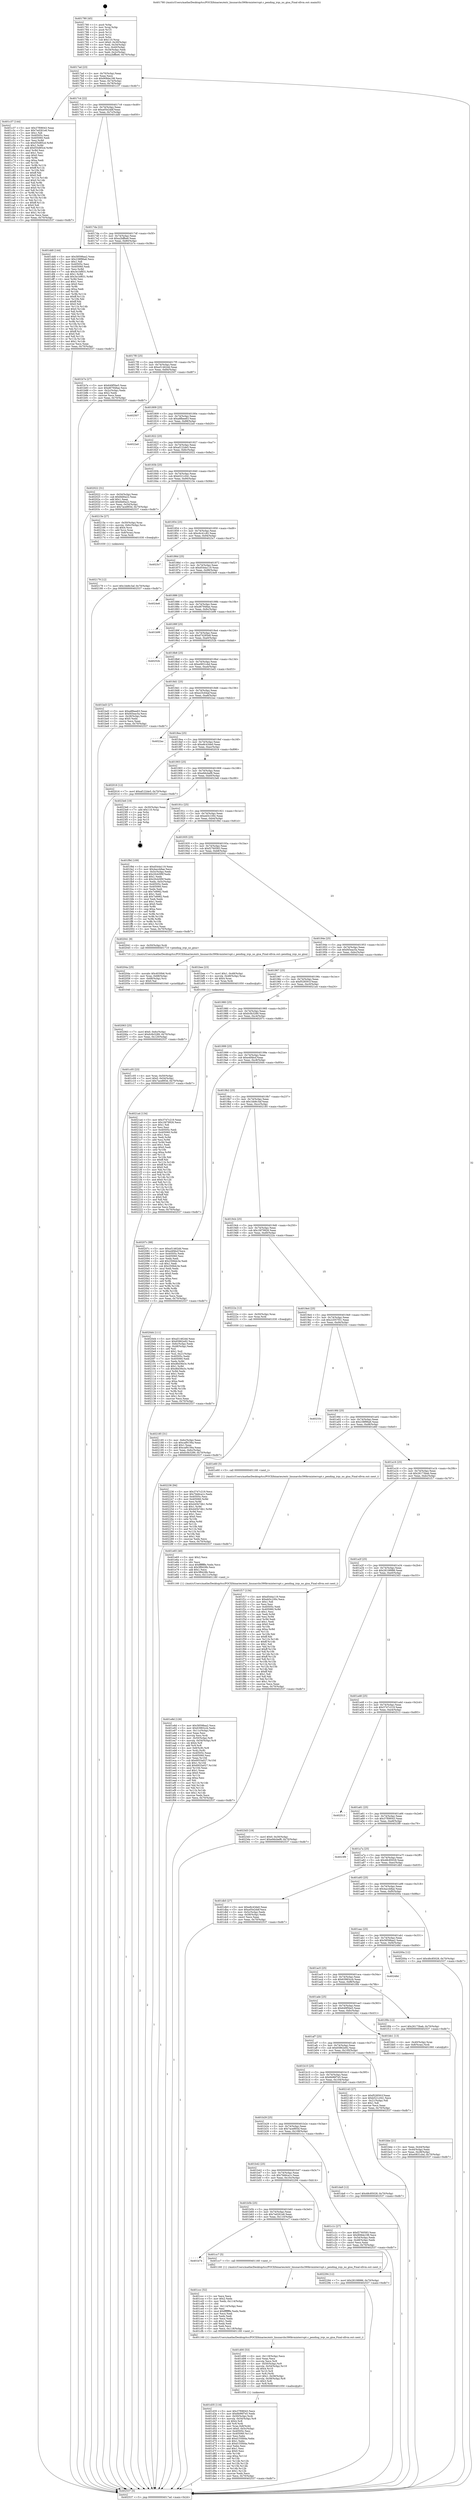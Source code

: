 digraph "0x401780" {
  label = "0x401780 (/mnt/c/Users/mathe/Desktop/tcc/POCII/binaries/extr_linuxarchs390kvminterrupt.c_pending_irqs_no_gisa_Final-ollvm.out::main(0))"
  labelloc = "t"
  node[shape=record]

  Entry [label="",width=0.3,height=0.3,shape=circle,fillcolor=black,style=filled]
  "0x4017ad" [label="{
     0x4017ad [23]\l
     | [instrs]\l
     &nbsp;&nbsp;0x4017ad \<+3\>: mov -0x70(%rbp),%eax\l
     &nbsp;&nbsp;0x4017b0 \<+2\>: mov %eax,%ecx\l
     &nbsp;&nbsp;0x4017b2 \<+6\>: sub $0x908de198,%ecx\l
     &nbsp;&nbsp;0x4017b8 \<+3\>: mov %eax,-0x74(%rbp)\l
     &nbsp;&nbsp;0x4017bb \<+3\>: mov %ecx,-0x78(%rbp)\l
     &nbsp;&nbsp;0x4017be \<+6\>: je 0000000000401c37 \<main+0x4b7\>\l
  }"]
  "0x401c37" [label="{
     0x401c37 [144]\l
     | [instrs]\l
     &nbsp;&nbsp;0x401c37 \<+5\>: mov $0x37f08043,%eax\l
     &nbsp;&nbsp;0x401c3c \<+5\>: mov $0x7ed261e6,%ecx\l
     &nbsp;&nbsp;0x401c41 \<+2\>: mov $0x1,%dl\l
     &nbsp;&nbsp;0x401c43 \<+7\>: mov 0x40505c,%esi\l
     &nbsp;&nbsp;0x401c4a \<+7\>: mov 0x405060,%edi\l
     &nbsp;&nbsp;0x401c51 \<+3\>: mov %esi,%r8d\l
     &nbsp;&nbsp;0x401c54 \<+7\>: sub $0xf35d85cd,%r8d\l
     &nbsp;&nbsp;0x401c5b \<+4\>: sub $0x1,%r8d\l
     &nbsp;&nbsp;0x401c5f \<+7\>: add $0xf35d85cd,%r8d\l
     &nbsp;&nbsp;0x401c66 \<+4\>: imul %r8d,%esi\l
     &nbsp;&nbsp;0x401c6a \<+3\>: and $0x1,%esi\l
     &nbsp;&nbsp;0x401c6d \<+3\>: cmp $0x0,%esi\l
     &nbsp;&nbsp;0x401c70 \<+4\>: sete %r9b\l
     &nbsp;&nbsp;0x401c74 \<+3\>: cmp $0xa,%edi\l
     &nbsp;&nbsp;0x401c77 \<+4\>: setl %r10b\l
     &nbsp;&nbsp;0x401c7b \<+3\>: mov %r9b,%r11b\l
     &nbsp;&nbsp;0x401c7e \<+4\>: xor $0xff,%r11b\l
     &nbsp;&nbsp;0x401c82 \<+3\>: mov %r10b,%bl\l
     &nbsp;&nbsp;0x401c85 \<+3\>: xor $0xff,%bl\l
     &nbsp;&nbsp;0x401c88 \<+3\>: xor $0x0,%dl\l
     &nbsp;&nbsp;0x401c8b \<+3\>: mov %r11b,%r14b\l
     &nbsp;&nbsp;0x401c8e \<+4\>: and $0x0,%r14b\l
     &nbsp;&nbsp;0x401c92 \<+3\>: and %dl,%r9b\l
     &nbsp;&nbsp;0x401c95 \<+3\>: mov %bl,%r15b\l
     &nbsp;&nbsp;0x401c98 \<+4\>: and $0x0,%r15b\l
     &nbsp;&nbsp;0x401c9c \<+3\>: and %dl,%r10b\l
     &nbsp;&nbsp;0x401c9f \<+3\>: or %r9b,%r14b\l
     &nbsp;&nbsp;0x401ca2 \<+3\>: or %r10b,%r15b\l
     &nbsp;&nbsp;0x401ca5 \<+3\>: xor %r15b,%r14b\l
     &nbsp;&nbsp;0x401ca8 \<+3\>: or %bl,%r11b\l
     &nbsp;&nbsp;0x401cab \<+4\>: xor $0xff,%r11b\l
     &nbsp;&nbsp;0x401caf \<+3\>: or $0x0,%dl\l
     &nbsp;&nbsp;0x401cb2 \<+3\>: and %dl,%r11b\l
     &nbsp;&nbsp;0x401cb5 \<+3\>: or %r11b,%r14b\l
     &nbsp;&nbsp;0x401cb8 \<+4\>: test $0x1,%r14b\l
     &nbsp;&nbsp;0x401cbc \<+3\>: cmovne %ecx,%eax\l
     &nbsp;&nbsp;0x401cbf \<+3\>: mov %eax,-0x70(%rbp)\l
     &nbsp;&nbsp;0x401cc2 \<+5\>: jmp 0000000000402537 \<main+0xdb7\>\l
  }"]
  "0x4017c4" [label="{
     0x4017c4 [22]\l
     | [instrs]\l
     &nbsp;&nbsp;0x4017c4 \<+5\>: jmp 00000000004017c9 \<main+0x49\>\l
     &nbsp;&nbsp;0x4017c9 \<+3\>: mov -0x74(%rbp),%eax\l
     &nbsp;&nbsp;0x4017cc \<+5\>: sub $0xa05e2ddf,%eax\l
     &nbsp;&nbsp;0x4017d1 \<+3\>: mov %eax,-0x7c(%rbp)\l
     &nbsp;&nbsp;0x4017d4 \<+6\>: je 0000000000401dd0 \<main+0x650\>\l
  }"]
  Exit [label="",width=0.3,height=0.3,shape=circle,fillcolor=black,style=filled,peripheries=2]
  "0x401dd0" [label="{
     0x401dd0 [144]\l
     | [instrs]\l
     &nbsp;&nbsp;0x401dd0 \<+5\>: mov $0x58598aa2,%eax\l
     &nbsp;&nbsp;0x401dd5 \<+5\>: mov $0x238f96a6,%ecx\l
     &nbsp;&nbsp;0x401dda \<+2\>: mov $0x1,%dl\l
     &nbsp;&nbsp;0x401ddc \<+7\>: mov 0x40505c,%esi\l
     &nbsp;&nbsp;0x401de3 \<+7\>: mov 0x405060,%edi\l
     &nbsp;&nbsp;0x401dea \<+3\>: mov %esi,%r8d\l
     &nbsp;&nbsp;0x401ded \<+7\>: sub $0x3e1bf831,%r8d\l
     &nbsp;&nbsp;0x401df4 \<+4\>: sub $0x1,%r8d\l
     &nbsp;&nbsp;0x401df8 \<+7\>: add $0x3e1bf831,%r8d\l
     &nbsp;&nbsp;0x401dff \<+4\>: imul %r8d,%esi\l
     &nbsp;&nbsp;0x401e03 \<+3\>: and $0x1,%esi\l
     &nbsp;&nbsp;0x401e06 \<+3\>: cmp $0x0,%esi\l
     &nbsp;&nbsp;0x401e09 \<+4\>: sete %r9b\l
     &nbsp;&nbsp;0x401e0d \<+3\>: cmp $0xa,%edi\l
     &nbsp;&nbsp;0x401e10 \<+4\>: setl %r10b\l
     &nbsp;&nbsp;0x401e14 \<+3\>: mov %r9b,%r11b\l
     &nbsp;&nbsp;0x401e17 \<+4\>: xor $0xff,%r11b\l
     &nbsp;&nbsp;0x401e1b \<+3\>: mov %r10b,%bl\l
     &nbsp;&nbsp;0x401e1e \<+3\>: xor $0xff,%bl\l
     &nbsp;&nbsp;0x401e21 \<+3\>: xor $0x0,%dl\l
     &nbsp;&nbsp;0x401e24 \<+3\>: mov %r11b,%r14b\l
     &nbsp;&nbsp;0x401e27 \<+4\>: and $0x0,%r14b\l
     &nbsp;&nbsp;0x401e2b \<+3\>: and %dl,%r9b\l
     &nbsp;&nbsp;0x401e2e \<+3\>: mov %bl,%r15b\l
     &nbsp;&nbsp;0x401e31 \<+4\>: and $0x0,%r15b\l
     &nbsp;&nbsp;0x401e35 \<+3\>: and %dl,%r10b\l
     &nbsp;&nbsp;0x401e38 \<+3\>: or %r9b,%r14b\l
     &nbsp;&nbsp;0x401e3b \<+3\>: or %r10b,%r15b\l
     &nbsp;&nbsp;0x401e3e \<+3\>: xor %r15b,%r14b\l
     &nbsp;&nbsp;0x401e41 \<+3\>: or %bl,%r11b\l
     &nbsp;&nbsp;0x401e44 \<+4\>: xor $0xff,%r11b\l
     &nbsp;&nbsp;0x401e48 \<+3\>: or $0x0,%dl\l
     &nbsp;&nbsp;0x401e4b \<+3\>: and %dl,%r11b\l
     &nbsp;&nbsp;0x401e4e \<+3\>: or %r11b,%r14b\l
     &nbsp;&nbsp;0x401e51 \<+4\>: test $0x1,%r14b\l
     &nbsp;&nbsp;0x401e55 \<+3\>: cmovne %ecx,%eax\l
     &nbsp;&nbsp;0x401e58 \<+3\>: mov %eax,-0x70(%rbp)\l
     &nbsp;&nbsp;0x401e5b \<+5\>: jmp 0000000000402537 \<main+0xdb7\>\l
  }"]
  "0x4017da" [label="{
     0x4017da [22]\l
     | [instrs]\l
     &nbsp;&nbsp;0x4017da \<+5\>: jmp 00000000004017df \<main+0x5f\>\l
     &nbsp;&nbsp;0x4017df \<+3\>: mov -0x74(%rbp),%eax\l
     &nbsp;&nbsp;0x4017e2 \<+5\>: sub $0xa2bffbe6,%eax\l
     &nbsp;&nbsp;0x4017e7 \<+3\>: mov %eax,-0x80(%rbp)\l
     &nbsp;&nbsp;0x4017ea \<+6\>: je 0000000000401b7e \<main+0x3fe\>\l
  }"]
  "0x402236" [label="{
     0x402236 [94]\l
     | [instrs]\l
     &nbsp;&nbsp;0x402236 \<+5\>: mov $0x3747c219,%ecx\l
     &nbsp;&nbsp;0x40223b \<+5\>: mov $0x7bb6ca1c,%edx\l
     &nbsp;&nbsp;0x402240 \<+7\>: mov 0x40505c,%esi\l
     &nbsp;&nbsp;0x402247 \<+8\>: mov 0x405060,%r8d\l
     &nbsp;&nbsp;0x40224f \<+3\>: mov %esi,%r9d\l
     &nbsp;&nbsp;0x402252 \<+7\>: add $0x445b7db1,%r9d\l
     &nbsp;&nbsp;0x402259 \<+4\>: sub $0x1,%r9d\l
     &nbsp;&nbsp;0x40225d \<+7\>: sub $0x445b7db1,%r9d\l
     &nbsp;&nbsp;0x402264 \<+4\>: imul %r9d,%esi\l
     &nbsp;&nbsp;0x402268 \<+3\>: and $0x1,%esi\l
     &nbsp;&nbsp;0x40226b \<+3\>: cmp $0x0,%esi\l
     &nbsp;&nbsp;0x40226e \<+4\>: sete %r10b\l
     &nbsp;&nbsp;0x402272 \<+4\>: cmp $0xa,%r8d\l
     &nbsp;&nbsp;0x402276 \<+4\>: setl %r11b\l
     &nbsp;&nbsp;0x40227a \<+3\>: mov %r10b,%bl\l
     &nbsp;&nbsp;0x40227d \<+3\>: and %r11b,%bl\l
     &nbsp;&nbsp;0x402280 \<+3\>: xor %r11b,%r10b\l
     &nbsp;&nbsp;0x402283 \<+3\>: or %r10b,%bl\l
     &nbsp;&nbsp;0x402286 \<+3\>: test $0x1,%bl\l
     &nbsp;&nbsp;0x402289 \<+3\>: cmovne %edx,%ecx\l
     &nbsp;&nbsp;0x40228c \<+3\>: mov %ecx,-0x70(%rbp)\l
     &nbsp;&nbsp;0x40228f \<+5\>: jmp 0000000000402537 \<main+0xdb7\>\l
  }"]
  "0x401b7e" [label="{
     0x401b7e [27]\l
     | [instrs]\l
     &nbsp;&nbsp;0x401b7e \<+5\>: mov $0x649f5be5,%eax\l
     &nbsp;&nbsp;0x401b83 \<+5\>: mov $0xd67948ae,%ecx\l
     &nbsp;&nbsp;0x401b88 \<+3\>: mov -0x2c(%rbp),%edx\l
     &nbsp;&nbsp;0x401b8b \<+3\>: cmp $0x2,%edx\l
     &nbsp;&nbsp;0x401b8e \<+3\>: cmovne %ecx,%eax\l
     &nbsp;&nbsp;0x401b91 \<+3\>: mov %eax,-0x70(%rbp)\l
     &nbsp;&nbsp;0x401b94 \<+5\>: jmp 0000000000402537 \<main+0xdb7\>\l
  }"]
  "0x4017f0" [label="{
     0x4017f0 [25]\l
     | [instrs]\l
     &nbsp;&nbsp;0x4017f0 \<+5\>: jmp 00000000004017f5 \<main+0x75\>\l
     &nbsp;&nbsp;0x4017f5 \<+3\>: mov -0x74(%rbp),%eax\l
     &nbsp;&nbsp;0x4017f8 \<+5\>: sub $0xa51462dd,%eax\l
     &nbsp;&nbsp;0x4017fd \<+6\>: mov %eax,-0x84(%rbp)\l
     &nbsp;&nbsp;0x401803 \<+6\>: je 0000000000402507 \<main+0xd87\>\l
  }"]
  "0x402537" [label="{
     0x402537 [5]\l
     | [instrs]\l
     &nbsp;&nbsp;0x402537 \<+5\>: jmp 00000000004017ad \<main+0x2d\>\l
  }"]
  "0x401780" [label="{
     0x401780 [45]\l
     | [instrs]\l
     &nbsp;&nbsp;0x401780 \<+1\>: push %rbp\l
     &nbsp;&nbsp;0x401781 \<+3\>: mov %rsp,%rbp\l
     &nbsp;&nbsp;0x401784 \<+2\>: push %r15\l
     &nbsp;&nbsp;0x401786 \<+2\>: push %r14\l
     &nbsp;&nbsp;0x401788 \<+2\>: push %r12\l
     &nbsp;&nbsp;0x40178a \<+1\>: push %rbx\l
     &nbsp;&nbsp;0x40178b \<+7\>: sub $0x110,%rsp\l
     &nbsp;&nbsp;0x401792 \<+7\>: movl $0x0,-0x30(%rbp)\l
     &nbsp;&nbsp;0x401799 \<+3\>: mov %edi,-0x34(%rbp)\l
     &nbsp;&nbsp;0x40179c \<+4\>: mov %rsi,-0x40(%rbp)\l
     &nbsp;&nbsp;0x4017a0 \<+3\>: mov -0x34(%rbp),%edi\l
     &nbsp;&nbsp;0x4017a3 \<+3\>: mov %edi,-0x2c(%rbp)\l
     &nbsp;&nbsp;0x4017a6 \<+7\>: movl $0xa2bffbe6,-0x70(%rbp)\l
  }"]
  "0x402179" [label="{
     0x402179 [12]\l
     | [instrs]\l
     &nbsp;&nbsp;0x402179 \<+7\>: movl $0x1bb8c3af,-0x70(%rbp)\l
     &nbsp;&nbsp;0x402180 \<+5\>: jmp 0000000000402537 \<main+0xdb7\>\l
  }"]
  "0x402507" [label="{
     0x402507\l
  }", style=dashed]
  "0x401809" [label="{
     0x401809 [25]\l
     | [instrs]\l
     &nbsp;&nbsp;0x401809 \<+5\>: jmp 000000000040180e \<main+0x8e\>\l
     &nbsp;&nbsp;0x40180e \<+3\>: mov -0x74(%rbp),%eax\l
     &nbsp;&nbsp;0x401811 \<+5\>: sub $0xa8fbee63,%eax\l
     &nbsp;&nbsp;0x401816 \<+6\>: mov %eax,-0x88(%rbp)\l
     &nbsp;&nbsp;0x40181c \<+6\>: je 00000000004022a0 \<main+0xb20\>\l
  }"]
  "0x402063" [label="{
     0x402063 [25]\l
     | [instrs]\l
     &nbsp;&nbsp;0x402063 \<+7\>: movl $0x0,-0x6c(%rbp)\l
     &nbsp;&nbsp;0x40206a \<+7\>: movl $0xfc0b3289,-0x70(%rbp)\l
     &nbsp;&nbsp;0x402071 \<+6\>: mov %eax,-0x120(%rbp)\l
     &nbsp;&nbsp;0x402077 \<+5\>: jmp 0000000000402537 \<main+0xdb7\>\l
  }"]
  "0x4022a0" [label="{
     0x4022a0\l
  }", style=dashed]
  "0x401822" [label="{
     0x401822 [25]\l
     | [instrs]\l
     &nbsp;&nbsp;0x401822 \<+5\>: jmp 0000000000401827 \<main+0xa7\>\l
     &nbsp;&nbsp;0x401827 \<+3\>: mov -0x74(%rbp),%eax\l
     &nbsp;&nbsp;0x40182a \<+5\>: sub $0xaf122de5,%eax\l
     &nbsp;&nbsp;0x40182f \<+6\>: mov %eax,-0x8c(%rbp)\l
     &nbsp;&nbsp;0x401835 \<+6\>: je 0000000000402022 \<main+0x8a2\>\l
  }"]
  "0x40204a" [label="{
     0x40204a [25]\l
     | [instrs]\l
     &nbsp;&nbsp;0x40204a \<+10\>: movabs $0x4030b6,%rdi\l
     &nbsp;&nbsp;0x402054 \<+4\>: mov %rax,-0x68(%rbp)\l
     &nbsp;&nbsp;0x402058 \<+4\>: mov -0x68(%rbp),%rsi\l
     &nbsp;&nbsp;0x40205c \<+2\>: mov $0x0,%al\l
     &nbsp;&nbsp;0x40205e \<+5\>: call 0000000000401040 \<printf@plt\>\l
     | [calls]\l
     &nbsp;&nbsp;0x401040 \{1\} (unknown)\l
  }"]
  "0x402022" [label="{
     0x402022 [31]\l
     | [instrs]\l
     &nbsp;&nbsp;0x402022 \<+3\>: mov -0x54(%rbp),%eax\l
     &nbsp;&nbsp;0x402025 \<+5\>: sub $0xfdd0a22,%eax\l
     &nbsp;&nbsp;0x40202a \<+3\>: add $0x1,%eax\l
     &nbsp;&nbsp;0x40202d \<+5\>: add $0xfdd0a22,%eax\l
     &nbsp;&nbsp;0x402032 \<+3\>: mov %eax,-0x54(%rbp)\l
     &nbsp;&nbsp;0x402035 \<+7\>: movl $0x7ace893d,-0x70(%rbp)\l
     &nbsp;&nbsp;0x40203c \<+5\>: jmp 0000000000402537 \<main+0xdb7\>\l
  }"]
  "0x40183b" [label="{
     0x40183b [25]\l
     | [instrs]\l
     &nbsp;&nbsp;0x40183b \<+5\>: jmp 0000000000401840 \<main+0xc0\>\l
     &nbsp;&nbsp;0x401840 \<+3\>: mov -0x74(%rbp),%eax\l
     &nbsp;&nbsp;0x401843 \<+5\>: sub $0xb521c041,%eax\l
     &nbsp;&nbsp;0x401848 \<+6\>: mov %eax,-0x90(%rbp)\l
     &nbsp;&nbsp;0x40184e \<+6\>: je 000000000040215e \<main+0x9de\>\l
  }"]
  "0x401e8d" [label="{
     0x401e8d [126]\l
     | [instrs]\l
     &nbsp;&nbsp;0x401e8d \<+5\>: mov $0x58598aa2,%ecx\l
     &nbsp;&nbsp;0x401e92 \<+5\>: mov $0x63983ccb,%edx\l
     &nbsp;&nbsp;0x401e97 \<+6\>: mov -0x11c(%rbp),%esi\l
     &nbsp;&nbsp;0x401e9d \<+3\>: imul %eax,%esi\l
     &nbsp;&nbsp;0x401ea0 \<+3\>: movslq %esi,%rdi\l
     &nbsp;&nbsp;0x401ea3 \<+4\>: mov -0x50(%rbp),%r8\l
     &nbsp;&nbsp;0x401ea7 \<+4\>: movslq -0x54(%rbp),%r9\l
     &nbsp;&nbsp;0x401eab \<+4\>: shl $0x4,%r9\l
     &nbsp;&nbsp;0x401eaf \<+3\>: add %r9,%r8\l
     &nbsp;&nbsp;0x401eb2 \<+4\>: mov 0x8(%r8),%r8\l
     &nbsp;&nbsp;0x401eb6 \<+3\>: mov %rdi,(%r8)\l
     &nbsp;&nbsp;0x401eb9 \<+7\>: mov 0x40505c,%eax\l
     &nbsp;&nbsp;0x401ec0 \<+7\>: mov 0x405060,%esi\l
     &nbsp;&nbsp;0x401ec7 \<+3\>: mov %eax,%r10d\l
     &nbsp;&nbsp;0x401eca \<+7\>: sub $0x6933a027,%r10d\l
     &nbsp;&nbsp;0x401ed1 \<+4\>: sub $0x1,%r10d\l
     &nbsp;&nbsp;0x401ed5 \<+7\>: add $0x6933a027,%r10d\l
     &nbsp;&nbsp;0x401edc \<+4\>: imul %r10d,%eax\l
     &nbsp;&nbsp;0x401ee0 \<+3\>: and $0x1,%eax\l
     &nbsp;&nbsp;0x401ee3 \<+3\>: cmp $0x0,%eax\l
     &nbsp;&nbsp;0x401ee6 \<+4\>: sete %r11b\l
     &nbsp;&nbsp;0x401eea \<+3\>: cmp $0xa,%esi\l
     &nbsp;&nbsp;0x401eed \<+3\>: setl %bl\l
     &nbsp;&nbsp;0x401ef0 \<+3\>: mov %r11b,%r14b\l
     &nbsp;&nbsp;0x401ef3 \<+3\>: and %bl,%r14b\l
     &nbsp;&nbsp;0x401ef6 \<+3\>: xor %bl,%r11b\l
     &nbsp;&nbsp;0x401ef9 \<+3\>: or %r11b,%r14b\l
     &nbsp;&nbsp;0x401efc \<+4\>: test $0x1,%r14b\l
     &nbsp;&nbsp;0x401f00 \<+3\>: cmovne %edx,%ecx\l
     &nbsp;&nbsp;0x401f03 \<+3\>: mov %ecx,-0x70(%rbp)\l
     &nbsp;&nbsp;0x401f06 \<+5\>: jmp 0000000000402537 \<main+0xdb7\>\l
  }"]
  "0x40215e" [label="{
     0x40215e [27]\l
     | [instrs]\l
     &nbsp;&nbsp;0x40215e \<+4\>: mov -0x50(%rbp),%rax\l
     &nbsp;&nbsp;0x402162 \<+4\>: movslq -0x6c(%rbp),%rcx\l
     &nbsp;&nbsp;0x402166 \<+4\>: shl $0x4,%rcx\l
     &nbsp;&nbsp;0x40216a \<+3\>: add %rcx,%rax\l
     &nbsp;&nbsp;0x40216d \<+4\>: mov 0x8(%rax),%rax\l
     &nbsp;&nbsp;0x402171 \<+3\>: mov %rax,%rdi\l
     &nbsp;&nbsp;0x402174 \<+5\>: call 0000000000401030 \<free@plt\>\l
     | [calls]\l
     &nbsp;&nbsp;0x401030 \{1\} (unknown)\l
  }"]
  "0x401854" [label="{
     0x401854 [25]\l
     | [instrs]\l
     &nbsp;&nbsp;0x401854 \<+5\>: jmp 0000000000401859 \<main+0xd9\>\l
     &nbsp;&nbsp;0x401859 \<+3\>: mov -0x74(%rbp),%eax\l
     &nbsp;&nbsp;0x40185c \<+5\>: sub $0xc6c41c82,%eax\l
     &nbsp;&nbsp;0x401861 \<+6\>: mov %eax,-0x94(%rbp)\l
     &nbsp;&nbsp;0x401867 \<+6\>: je 00000000004023c7 \<main+0xc47\>\l
  }"]
  "0x401e65" [label="{
     0x401e65 [40]\l
     | [instrs]\l
     &nbsp;&nbsp;0x401e65 \<+5\>: mov $0x2,%ecx\l
     &nbsp;&nbsp;0x401e6a \<+1\>: cltd\l
     &nbsp;&nbsp;0x401e6b \<+2\>: idiv %ecx\l
     &nbsp;&nbsp;0x401e6d \<+6\>: imul $0xfffffffe,%edx,%ecx\l
     &nbsp;&nbsp;0x401e73 \<+6\>: sub $0x3f8428b,%ecx\l
     &nbsp;&nbsp;0x401e79 \<+3\>: add $0x1,%ecx\l
     &nbsp;&nbsp;0x401e7c \<+6\>: add $0x3f8428b,%ecx\l
     &nbsp;&nbsp;0x401e82 \<+6\>: mov %ecx,-0x11c(%rbp)\l
     &nbsp;&nbsp;0x401e88 \<+5\>: call 0000000000401160 \<next_i\>\l
     | [calls]\l
     &nbsp;&nbsp;0x401160 \{1\} (/mnt/c/Users/mathe/Desktop/tcc/POCII/binaries/extr_linuxarchs390kvminterrupt.c_pending_irqs_no_gisa_Final-ollvm.out::next_i)\l
  }"]
  "0x4023c7" [label="{
     0x4023c7\l
  }", style=dashed]
  "0x40186d" [label="{
     0x40186d [25]\l
     | [instrs]\l
     &nbsp;&nbsp;0x40186d \<+5\>: jmp 0000000000401872 \<main+0xf2\>\l
     &nbsp;&nbsp;0x401872 \<+3\>: mov -0x74(%rbp),%eax\l
     &nbsp;&nbsp;0x401875 \<+5\>: sub $0xd544a119,%eax\l
     &nbsp;&nbsp;0x40187a \<+6\>: mov %eax,-0x98(%rbp)\l
     &nbsp;&nbsp;0x401880 \<+6\>: je 00000000004024e8 \<main+0xd68\>\l
  }"]
  "0x401d35" [label="{
     0x401d35 [116]\l
     | [instrs]\l
     &nbsp;&nbsp;0x401d35 \<+5\>: mov $0x37f08043,%ecx\l
     &nbsp;&nbsp;0x401d3a \<+5\>: mov $0x6b96f7e5,%edx\l
     &nbsp;&nbsp;0x401d3f \<+4\>: mov -0x50(%rbp),%rdi\l
     &nbsp;&nbsp;0x401d43 \<+4\>: movslq -0x54(%rbp),%r8\l
     &nbsp;&nbsp;0x401d47 \<+4\>: shl $0x4,%r8\l
     &nbsp;&nbsp;0x401d4b \<+3\>: add %r8,%rdi\l
     &nbsp;&nbsp;0x401d4e \<+4\>: mov %rax,0x8(%rdi)\l
     &nbsp;&nbsp;0x401d52 \<+7\>: movl $0x0,-0x5c(%rbp)\l
     &nbsp;&nbsp;0x401d59 \<+7\>: mov 0x40505c,%esi\l
     &nbsp;&nbsp;0x401d60 \<+8\>: mov 0x405060,%r11d\l
     &nbsp;&nbsp;0x401d68 \<+2\>: mov %esi,%ebx\l
     &nbsp;&nbsp;0x401d6a \<+6\>: add $0xd155fd4a,%ebx\l
     &nbsp;&nbsp;0x401d70 \<+3\>: sub $0x1,%ebx\l
     &nbsp;&nbsp;0x401d73 \<+6\>: sub $0xd155fd4a,%ebx\l
     &nbsp;&nbsp;0x401d79 \<+3\>: imul %ebx,%esi\l
     &nbsp;&nbsp;0x401d7c \<+3\>: and $0x1,%esi\l
     &nbsp;&nbsp;0x401d7f \<+3\>: cmp $0x0,%esi\l
     &nbsp;&nbsp;0x401d82 \<+4\>: sete %r14b\l
     &nbsp;&nbsp;0x401d86 \<+4\>: cmp $0xa,%r11d\l
     &nbsp;&nbsp;0x401d8a \<+4\>: setl %r15b\l
     &nbsp;&nbsp;0x401d8e \<+3\>: mov %r14b,%r12b\l
     &nbsp;&nbsp;0x401d91 \<+3\>: and %r15b,%r12b\l
     &nbsp;&nbsp;0x401d94 \<+3\>: xor %r15b,%r14b\l
     &nbsp;&nbsp;0x401d97 \<+3\>: or %r14b,%r12b\l
     &nbsp;&nbsp;0x401d9a \<+4\>: test $0x1,%r12b\l
     &nbsp;&nbsp;0x401d9e \<+3\>: cmovne %edx,%ecx\l
     &nbsp;&nbsp;0x401da1 \<+3\>: mov %ecx,-0x70(%rbp)\l
     &nbsp;&nbsp;0x401da4 \<+5\>: jmp 0000000000402537 \<main+0xdb7\>\l
  }"]
  "0x4024e8" [label="{
     0x4024e8\l
  }", style=dashed]
  "0x401886" [label="{
     0x401886 [25]\l
     | [instrs]\l
     &nbsp;&nbsp;0x401886 \<+5\>: jmp 000000000040188b \<main+0x10b\>\l
     &nbsp;&nbsp;0x40188b \<+3\>: mov -0x74(%rbp),%eax\l
     &nbsp;&nbsp;0x40188e \<+5\>: sub $0xd67948ae,%eax\l
     &nbsp;&nbsp;0x401893 \<+6\>: mov %eax,-0x9c(%rbp)\l
     &nbsp;&nbsp;0x401899 \<+6\>: je 0000000000401b99 \<main+0x419\>\l
  }"]
  "0x401d00" [label="{
     0x401d00 [53]\l
     | [instrs]\l
     &nbsp;&nbsp;0x401d00 \<+6\>: mov -0x118(%rbp),%ecx\l
     &nbsp;&nbsp;0x401d06 \<+3\>: imul %eax,%ecx\l
     &nbsp;&nbsp;0x401d09 \<+3\>: movslq %ecx,%r8\l
     &nbsp;&nbsp;0x401d0c \<+4\>: mov -0x50(%rbp),%r9\l
     &nbsp;&nbsp;0x401d10 \<+4\>: movslq -0x54(%rbp),%r10\l
     &nbsp;&nbsp;0x401d14 \<+4\>: shl $0x4,%r10\l
     &nbsp;&nbsp;0x401d18 \<+3\>: add %r10,%r9\l
     &nbsp;&nbsp;0x401d1b \<+3\>: mov %r8,(%r9)\l
     &nbsp;&nbsp;0x401d1e \<+7\>: movl $0x1,-0x58(%rbp)\l
     &nbsp;&nbsp;0x401d25 \<+4\>: movslq -0x58(%rbp),%r8\l
     &nbsp;&nbsp;0x401d29 \<+4\>: shl $0x3,%r8\l
     &nbsp;&nbsp;0x401d2d \<+3\>: mov %r8,%rdi\l
     &nbsp;&nbsp;0x401d30 \<+5\>: call 0000000000401050 \<malloc@plt\>\l
     | [calls]\l
     &nbsp;&nbsp;0x401050 \{1\} (unknown)\l
  }"]
  "0x401b99" [label="{
     0x401b99\l
  }", style=dashed]
  "0x40189f" [label="{
     0x40189f [25]\l
     | [instrs]\l
     &nbsp;&nbsp;0x40189f \<+5\>: jmp 00000000004018a4 \<main+0x124\>\l
     &nbsp;&nbsp;0x4018a4 \<+3\>: mov -0x74(%rbp),%eax\l
     &nbsp;&nbsp;0x4018a7 \<+5\>: sub $0xd74285e8,%eax\l
     &nbsp;&nbsp;0x4018ac \<+6\>: mov %eax,-0xa0(%rbp)\l
     &nbsp;&nbsp;0x4018b2 \<+6\>: je 000000000040252b \<main+0xdab\>\l
  }"]
  "0x401ccc" [label="{
     0x401ccc [52]\l
     | [instrs]\l
     &nbsp;&nbsp;0x401ccc \<+2\>: xor %ecx,%ecx\l
     &nbsp;&nbsp;0x401cce \<+5\>: mov $0x2,%edx\l
     &nbsp;&nbsp;0x401cd3 \<+6\>: mov %edx,-0x114(%rbp)\l
     &nbsp;&nbsp;0x401cd9 \<+1\>: cltd\l
     &nbsp;&nbsp;0x401cda \<+6\>: mov -0x114(%rbp),%esi\l
     &nbsp;&nbsp;0x401ce0 \<+2\>: idiv %esi\l
     &nbsp;&nbsp;0x401ce2 \<+6\>: imul $0xfffffffe,%edx,%edx\l
     &nbsp;&nbsp;0x401ce8 \<+2\>: mov %ecx,%edi\l
     &nbsp;&nbsp;0x401cea \<+2\>: sub %edx,%edi\l
     &nbsp;&nbsp;0x401cec \<+2\>: mov %ecx,%edx\l
     &nbsp;&nbsp;0x401cee \<+3\>: sub $0x1,%edx\l
     &nbsp;&nbsp;0x401cf1 \<+2\>: add %edx,%edi\l
     &nbsp;&nbsp;0x401cf3 \<+2\>: sub %edi,%ecx\l
     &nbsp;&nbsp;0x401cf5 \<+6\>: mov %ecx,-0x118(%rbp)\l
     &nbsp;&nbsp;0x401cfb \<+5\>: call 0000000000401160 \<next_i\>\l
     | [calls]\l
     &nbsp;&nbsp;0x401160 \{1\} (/mnt/c/Users/mathe/Desktop/tcc/POCII/binaries/extr_linuxarchs390kvminterrupt.c_pending_irqs_no_gisa_Final-ollvm.out::next_i)\l
  }"]
  "0x40252b" [label="{
     0x40252b\l
  }", style=dashed]
  "0x4018b8" [label="{
     0x4018b8 [25]\l
     | [instrs]\l
     &nbsp;&nbsp;0x4018b8 \<+5\>: jmp 00000000004018bd \<main+0x13d\>\l
     &nbsp;&nbsp;0x4018bd \<+3\>: mov -0x74(%rbp),%eax\l
     &nbsp;&nbsp;0x4018c0 \<+5\>: sub $0xe0831cbd,%eax\l
     &nbsp;&nbsp;0x4018c5 \<+6\>: mov %eax,-0xa4(%rbp)\l
     &nbsp;&nbsp;0x4018cb \<+6\>: je 0000000000401bd3 \<main+0x453\>\l
  }"]
  "0x401b74" [label="{
     0x401b74\l
  }", style=dashed]
  "0x401bd3" [label="{
     0x401bd3 [27]\l
     | [instrs]\l
     &nbsp;&nbsp;0x401bd3 \<+5\>: mov $0xa8fbee63,%eax\l
     &nbsp;&nbsp;0x401bd8 \<+5\>: mov $0xf45eac5a,%ecx\l
     &nbsp;&nbsp;0x401bdd \<+3\>: mov -0x28(%rbp),%edx\l
     &nbsp;&nbsp;0x401be0 \<+3\>: cmp $0x0,%edx\l
     &nbsp;&nbsp;0x401be3 \<+3\>: cmove %ecx,%eax\l
     &nbsp;&nbsp;0x401be6 \<+3\>: mov %eax,-0x70(%rbp)\l
     &nbsp;&nbsp;0x401be9 \<+5\>: jmp 0000000000402537 \<main+0xdb7\>\l
  }"]
  "0x4018d1" [label="{
     0x4018d1 [25]\l
     | [instrs]\l
     &nbsp;&nbsp;0x4018d1 \<+5\>: jmp 00000000004018d6 \<main+0x156\>\l
     &nbsp;&nbsp;0x4018d6 \<+3\>: mov -0x74(%rbp),%eax\l
     &nbsp;&nbsp;0x4018d9 \<+5\>: sub $0xe25c64af,%eax\l
     &nbsp;&nbsp;0x4018de \<+6\>: mov %eax,-0xa8(%rbp)\l
     &nbsp;&nbsp;0x4018e4 \<+6\>: je 00000000004022ac \<main+0xb2c\>\l
  }"]
  "0x401cc7" [label="{
     0x401cc7 [5]\l
     | [instrs]\l
     &nbsp;&nbsp;0x401cc7 \<+5\>: call 0000000000401160 \<next_i\>\l
     | [calls]\l
     &nbsp;&nbsp;0x401160 \{1\} (/mnt/c/Users/mathe/Desktop/tcc/POCII/binaries/extr_linuxarchs390kvminterrupt.c_pending_irqs_no_gisa_Final-ollvm.out::next_i)\l
  }"]
  "0x4022ac" [label="{
     0x4022ac\l
  }", style=dashed]
  "0x4018ea" [label="{
     0x4018ea [25]\l
     | [instrs]\l
     &nbsp;&nbsp;0x4018ea \<+5\>: jmp 00000000004018ef \<main+0x16f\>\l
     &nbsp;&nbsp;0x4018ef \<+3\>: mov -0x74(%rbp),%eax\l
     &nbsp;&nbsp;0x4018f2 \<+5\>: sub $0xe8c43de0,%eax\l
     &nbsp;&nbsp;0x4018f7 \<+6\>: mov %eax,-0xac(%rbp)\l
     &nbsp;&nbsp;0x4018fd \<+6\>: je 0000000000402016 \<main+0x896\>\l
  }"]
  "0x401b5b" [label="{
     0x401b5b [25]\l
     | [instrs]\l
     &nbsp;&nbsp;0x401b5b \<+5\>: jmp 0000000000401b60 \<main+0x3e0\>\l
     &nbsp;&nbsp;0x401b60 \<+3\>: mov -0x74(%rbp),%eax\l
     &nbsp;&nbsp;0x401b63 \<+5\>: sub $0x7ed261e6,%eax\l
     &nbsp;&nbsp;0x401b68 \<+6\>: mov %eax,-0x110(%rbp)\l
     &nbsp;&nbsp;0x401b6e \<+6\>: je 0000000000401cc7 \<main+0x547\>\l
  }"]
  "0x402016" [label="{
     0x402016 [12]\l
     | [instrs]\l
     &nbsp;&nbsp;0x402016 \<+7\>: movl $0xaf122de5,-0x70(%rbp)\l
     &nbsp;&nbsp;0x40201d \<+5\>: jmp 0000000000402537 \<main+0xdb7\>\l
  }"]
  "0x401903" [label="{
     0x401903 [25]\l
     | [instrs]\l
     &nbsp;&nbsp;0x401903 \<+5\>: jmp 0000000000401908 \<main+0x188\>\l
     &nbsp;&nbsp;0x401908 \<+3\>: mov -0x74(%rbp),%eax\l
     &nbsp;&nbsp;0x40190b \<+5\>: sub $0xe9dcbef8,%eax\l
     &nbsp;&nbsp;0x401910 \<+6\>: mov %eax,-0xb0(%rbp)\l
     &nbsp;&nbsp;0x401916 \<+6\>: je 00000000004023e6 \<main+0xc66\>\l
  }"]
  "0x402294" [label="{
     0x402294 [12]\l
     | [instrs]\l
     &nbsp;&nbsp;0x402294 \<+7\>: movl $0x28108986,-0x70(%rbp)\l
     &nbsp;&nbsp;0x40229b \<+5\>: jmp 0000000000402537 \<main+0xdb7\>\l
  }"]
  "0x4023e6" [label="{
     0x4023e6 [19]\l
     | [instrs]\l
     &nbsp;&nbsp;0x4023e6 \<+3\>: mov -0x30(%rbp),%eax\l
     &nbsp;&nbsp;0x4023e9 \<+7\>: add $0x110,%rsp\l
     &nbsp;&nbsp;0x4023f0 \<+1\>: pop %rbx\l
     &nbsp;&nbsp;0x4023f1 \<+2\>: pop %r12\l
     &nbsp;&nbsp;0x4023f3 \<+2\>: pop %r14\l
     &nbsp;&nbsp;0x4023f5 \<+2\>: pop %r15\l
     &nbsp;&nbsp;0x4023f7 \<+1\>: pop %rbp\l
     &nbsp;&nbsp;0x4023f8 \<+1\>: ret\l
  }"]
  "0x40191c" [label="{
     0x40191c [25]\l
     | [instrs]\l
     &nbsp;&nbsp;0x40191c \<+5\>: jmp 0000000000401921 \<main+0x1a1\>\l
     &nbsp;&nbsp;0x401921 \<+3\>: mov -0x74(%rbp),%eax\l
     &nbsp;&nbsp;0x401924 \<+5\>: sub $0xeb5c100c,%eax\l
     &nbsp;&nbsp;0x401929 \<+6\>: mov %eax,-0xb4(%rbp)\l
     &nbsp;&nbsp;0x40192f \<+6\>: je 0000000000401f9d \<main+0x81d\>\l
  }"]
  "0x401b42" [label="{
     0x401b42 [25]\l
     | [instrs]\l
     &nbsp;&nbsp;0x401b42 \<+5\>: jmp 0000000000401b47 \<main+0x3c7\>\l
     &nbsp;&nbsp;0x401b47 \<+3\>: mov -0x74(%rbp),%eax\l
     &nbsp;&nbsp;0x401b4a \<+5\>: sub $0x7bb6ca1c,%eax\l
     &nbsp;&nbsp;0x401b4f \<+6\>: mov %eax,-0x10c(%rbp)\l
     &nbsp;&nbsp;0x401b55 \<+6\>: je 0000000000402294 \<main+0xb14\>\l
  }"]
  "0x401f9d" [label="{
     0x401f9d [109]\l
     | [instrs]\l
     &nbsp;&nbsp;0x401f9d \<+5\>: mov $0xd544a119,%eax\l
     &nbsp;&nbsp;0x401fa2 \<+5\>: mov $0x4accb8ae,%ecx\l
     &nbsp;&nbsp;0x401fa7 \<+3\>: mov -0x5c(%rbp),%edx\l
     &nbsp;&nbsp;0x401faa \<+6\>: add $0x20cb5f0f,%edx\l
     &nbsp;&nbsp;0x401fb0 \<+3\>: add $0x1,%edx\l
     &nbsp;&nbsp;0x401fb3 \<+6\>: sub $0x20cb5f0f,%edx\l
     &nbsp;&nbsp;0x401fb9 \<+3\>: mov %edx,-0x5c(%rbp)\l
     &nbsp;&nbsp;0x401fbc \<+7\>: mov 0x40505c,%edx\l
     &nbsp;&nbsp;0x401fc3 \<+7\>: mov 0x405060,%esi\l
     &nbsp;&nbsp;0x401fca \<+2\>: mov %edx,%edi\l
     &nbsp;&nbsp;0x401fcc \<+6\>: sub $0x7e8982,%edi\l
     &nbsp;&nbsp;0x401fd2 \<+3\>: sub $0x1,%edi\l
     &nbsp;&nbsp;0x401fd5 \<+6\>: add $0x7e8982,%edi\l
     &nbsp;&nbsp;0x401fdb \<+3\>: imul %edi,%edx\l
     &nbsp;&nbsp;0x401fde \<+3\>: and $0x1,%edx\l
     &nbsp;&nbsp;0x401fe1 \<+3\>: cmp $0x0,%edx\l
     &nbsp;&nbsp;0x401fe4 \<+4\>: sete %r8b\l
     &nbsp;&nbsp;0x401fe8 \<+3\>: cmp $0xa,%esi\l
     &nbsp;&nbsp;0x401feb \<+4\>: setl %r9b\l
     &nbsp;&nbsp;0x401fef \<+3\>: mov %r8b,%r10b\l
     &nbsp;&nbsp;0x401ff2 \<+3\>: and %r9b,%r10b\l
     &nbsp;&nbsp;0x401ff5 \<+3\>: xor %r9b,%r8b\l
     &nbsp;&nbsp;0x401ff8 \<+3\>: or %r8b,%r10b\l
     &nbsp;&nbsp;0x401ffb \<+4\>: test $0x1,%r10b\l
     &nbsp;&nbsp;0x401fff \<+3\>: cmovne %ecx,%eax\l
     &nbsp;&nbsp;0x402002 \<+3\>: mov %eax,-0x70(%rbp)\l
     &nbsp;&nbsp;0x402005 \<+5\>: jmp 0000000000402537 \<main+0xdb7\>\l
  }"]
  "0x401935" [label="{
     0x401935 [25]\l
     | [instrs]\l
     &nbsp;&nbsp;0x401935 \<+5\>: jmp 000000000040193a \<main+0x1ba\>\l
     &nbsp;&nbsp;0x40193a \<+3\>: mov -0x74(%rbp),%eax\l
     &nbsp;&nbsp;0x40193d \<+5\>: sub $0xf2760583,%eax\l
     &nbsp;&nbsp;0x401942 \<+6\>: mov %eax,-0xb8(%rbp)\l
     &nbsp;&nbsp;0x401948 \<+6\>: je 0000000000402041 \<main+0x8c1\>\l
  }"]
  "0x401c1c" [label="{
     0x401c1c [27]\l
     | [instrs]\l
     &nbsp;&nbsp;0x401c1c \<+5\>: mov $0xf2760583,%eax\l
     &nbsp;&nbsp;0x401c21 \<+5\>: mov $0x908de198,%ecx\l
     &nbsp;&nbsp;0x401c26 \<+3\>: mov -0x54(%rbp),%edx\l
     &nbsp;&nbsp;0x401c29 \<+3\>: cmp -0x48(%rbp),%edx\l
     &nbsp;&nbsp;0x401c2c \<+3\>: cmovl %ecx,%eax\l
     &nbsp;&nbsp;0x401c2f \<+3\>: mov %eax,-0x70(%rbp)\l
     &nbsp;&nbsp;0x401c32 \<+5\>: jmp 0000000000402537 \<main+0xdb7\>\l
  }"]
  "0x402041" [label="{
     0x402041 [9]\l
     | [instrs]\l
     &nbsp;&nbsp;0x402041 \<+4\>: mov -0x50(%rbp),%rdi\l
     &nbsp;&nbsp;0x402045 \<+5\>: call 0000000000401710 \<pending_irqs_no_gisa\>\l
     | [calls]\l
     &nbsp;&nbsp;0x401710 \{1\} (/mnt/c/Users/mathe/Desktop/tcc/POCII/binaries/extr_linuxarchs390kvminterrupt.c_pending_irqs_no_gisa_Final-ollvm.out::pending_irqs_no_gisa)\l
  }"]
  "0x40194e" [label="{
     0x40194e [25]\l
     | [instrs]\l
     &nbsp;&nbsp;0x40194e \<+5\>: jmp 0000000000401953 \<main+0x1d3\>\l
     &nbsp;&nbsp;0x401953 \<+3\>: mov -0x74(%rbp),%eax\l
     &nbsp;&nbsp;0x401956 \<+5\>: sub $0xf45eac5a,%eax\l
     &nbsp;&nbsp;0x40195b \<+6\>: mov %eax,-0xbc(%rbp)\l
     &nbsp;&nbsp;0x401961 \<+6\>: je 0000000000401bee \<main+0x46e\>\l
  }"]
  "0x401b29" [label="{
     0x401b29 [25]\l
     | [instrs]\l
     &nbsp;&nbsp;0x401b29 \<+5\>: jmp 0000000000401b2e \<main+0x3ae\>\l
     &nbsp;&nbsp;0x401b2e \<+3\>: mov -0x74(%rbp),%eax\l
     &nbsp;&nbsp;0x401b31 \<+5\>: sub $0x7ace893d,%eax\l
     &nbsp;&nbsp;0x401b36 \<+6\>: mov %eax,-0x108(%rbp)\l
     &nbsp;&nbsp;0x401b3c \<+6\>: je 0000000000401c1c \<main+0x49c\>\l
  }"]
  "0x401bee" [label="{
     0x401bee [23]\l
     | [instrs]\l
     &nbsp;&nbsp;0x401bee \<+7\>: movl $0x1,-0x48(%rbp)\l
     &nbsp;&nbsp;0x401bf5 \<+4\>: movslq -0x48(%rbp),%rax\l
     &nbsp;&nbsp;0x401bf9 \<+4\>: shl $0x4,%rax\l
     &nbsp;&nbsp;0x401bfd \<+3\>: mov %rax,%rdi\l
     &nbsp;&nbsp;0x401c00 \<+5\>: call 0000000000401050 \<malloc@plt\>\l
     | [calls]\l
     &nbsp;&nbsp;0x401050 \{1\} (unknown)\l
  }"]
  "0x401967" [label="{
     0x401967 [25]\l
     | [instrs]\l
     &nbsp;&nbsp;0x401967 \<+5\>: jmp 000000000040196c \<main+0x1ec\>\l
     &nbsp;&nbsp;0x40196c \<+3\>: mov -0x74(%rbp),%eax\l
     &nbsp;&nbsp;0x40196f \<+5\>: sub $0xf528591f,%eax\l
     &nbsp;&nbsp;0x401974 \<+6\>: mov %eax,-0xc0(%rbp)\l
     &nbsp;&nbsp;0x40197a \<+6\>: je 00000000004021a4 \<main+0xa24\>\l
  }"]
  "0x401da9" [label="{
     0x401da9 [12]\l
     | [instrs]\l
     &nbsp;&nbsp;0x401da9 \<+7\>: movl $0x48c85028,-0x70(%rbp)\l
     &nbsp;&nbsp;0x401db0 \<+5\>: jmp 0000000000402537 \<main+0xdb7\>\l
  }"]
  "0x4021a4" [label="{
     0x4021a4 [134]\l
     | [instrs]\l
     &nbsp;&nbsp;0x4021a4 \<+5\>: mov $0x3747c219,%eax\l
     &nbsp;&nbsp;0x4021a9 \<+5\>: mov $0x1fd79926,%ecx\l
     &nbsp;&nbsp;0x4021ae \<+2\>: mov $0x1,%dl\l
     &nbsp;&nbsp;0x4021b0 \<+2\>: xor %esi,%esi\l
     &nbsp;&nbsp;0x4021b2 \<+7\>: mov 0x40505c,%edi\l
     &nbsp;&nbsp;0x4021b9 \<+8\>: mov 0x405060,%r8d\l
     &nbsp;&nbsp;0x4021c1 \<+3\>: sub $0x1,%esi\l
     &nbsp;&nbsp;0x4021c4 \<+3\>: mov %edi,%r9d\l
     &nbsp;&nbsp;0x4021c7 \<+3\>: add %esi,%r9d\l
     &nbsp;&nbsp;0x4021ca \<+4\>: imul %r9d,%edi\l
     &nbsp;&nbsp;0x4021ce \<+3\>: and $0x1,%edi\l
     &nbsp;&nbsp;0x4021d1 \<+3\>: cmp $0x0,%edi\l
     &nbsp;&nbsp;0x4021d4 \<+4\>: sete %r10b\l
     &nbsp;&nbsp;0x4021d8 \<+4\>: cmp $0xa,%r8d\l
     &nbsp;&nbsp;0x4021dc \<+4\>: setl %r11b\l
     &nbsp;&nbsp;0x4021e0 \<+3\>: mov %r10b,%bl\l
     &nbsp;&nbsp;0x4021e3 \<+3\>: xor $0xff,%bl\l
     &nbsp;&nbsp;0x4021e6 \<+3\>: mov %r11b,%r14b\l
     &nbsp;&nbsp;0x4021e9 \<+4\>: xor $0xff,%r14b\l
     &nbsp;&nbsp;0x4021ed \<+3\>: xor $0x0,%dl\l
     &nbsp;&nbsp;0x4021f0 \<+3\>: mov %bl,%r15b\l
     &nbsp;&nbsp;0x4021f3 \<+4\>: and $0x0,%r15b\l
     &nbsp;&nbsp;0x4021f7 \<+3\>: and %dl,%r10b\l
     &nbsp;&nbsp;0x4021fa \<+3\>: mov %r14b,%r12b\l
     &nbsp;&nbsp;0x4021fd \<+4\>: and $0x0,%r12b\l
     &nbsp;&nbsp;0x402201 \<+3\>: and %dl,%r11b\l
     &nbsp;&nbsp;0x402204 \<+3\>: or %r10b,%r15b\l
     &nbsp;&nbsp;0x402207 \<+3\>: or %r11b,%r12b\l
     &nbsp;&nbsp;0x40220a \<+3\>: xor %r12b,%r15b\l
     &nbsp;&nbsp;0x40220d \<+3\>: or %r14b,%bl\l
     &nbsp;&nbsp;0x402210 \<+3\>: xor $0xff,%bl\l
     &nbsp;&nbsp;0x402213 \<+3\>: or $0x0,%dl\l
     &nbsp;&nbsp;0x402216 \<+2\>: and %dl,%bl\l
     &nbsp;&nbsp;0x402218 \<+3\>: or %bl,%r15b\l
     &nbsp;&nbsp;0x40221b \<+4\>: test $0x1,%r15b\l
     &nbsp;&nbsp;0x40221f \<+3\>: cmovne %ecx,%eax\l
     &nbsp;&nbsp;0x402222 \<+3\>: mov %eax,-0x70(%rbp)\l
     &nbsp;&nbsp;0x402225 \<+5\>: jmp 0000000000402537 \<main+0xdb7\>\l
  }"]
  "0x401980" [label="{
     0x401980 [25]\l
     | [instrs]\l
     &nbsp;&nbsp;0x401980 \<+5\>: jmp 0000000000401985 \<main+0x205\>\l
     &nbsp;&nbsp;0x401985 \<+3\>: mov -0x74(%rbp),%eax\l
     &nbsp;&nbsp;0x401988 \<+5\>: sub $0xfc0b3289,%eax\l
     &nbsp;&nbsp;0x40198d \<+6\>: mov %eax,-0xc4(%rbp)\l
     &nbsp;&nbsp;0x401993 \<+6\>: je 000000000040207c \<main+0x8fc\>\l
  }"]
  "0x401b10" [label="{
     0x401b10 [25]\l
     | [instrs]\l
     &nbsp;&nbsp;0x401b10 \<+5\>: jmp 0000000000401b15 \<main+0x395\>\l
     &nbsp;&nbsp;0x401b15 \<+3\>: mov -0x74(%rbp),%eax\l
     &nbsp;&nbsp;0x401b18 \<+5\>: sub $0x6b96f7e5,%eax\l
     &nbsp;&nbsp;0x401b1d \<+6\>: mov %eax,-0x104(%rbp)\l
     &nbsp;&nbsp;0x401b23 \<+6\>: je 0000000000401da9 \<main+0x629\>\l
  }"]
  "0x40207c" [label="{
     0x40207c [88]\l
     | [instrs]\l
     &nbsp;&nbsp;0x40207c \<+5\>: mov $0xa51462dd,%eax\l
     &nbsp;&nbsp;0x402081 \<+5\>: mov $0xe4f4bcf,%ecx\l
     &nbsp;&nbsp;0x402086 \<+7\>: mov 0x40505c,%edx\l
     &nbsp;&nbsp;0x40208d \<+7\>: mov 0x405060,%esi\l
     &nbsp;&nbsp;0x402094 \<+2\>: mov %edx,%edi\l
     &nbsp;&nbsp;0x402096 \<+6\>: add $0x2506dc3e,%edi\l
     &nbsp;&nbsp;0x40209c \<+3\>: sub $0x1,%edi\l
     &nbsp;&nbsp;0x40209f \<+6\>: sub $0x2506dc3e,%edi\l
     &nbsp;&nbsp;0x4020a5 \<+3\>: imul %edi,%edx\l
     &nbsp;&nbsp;0x4020a8 \<+3\>: and $0x1,%edx\l
     &nbsp;&nbsp;0x4020ab \<+3\>: cmp $0x0,%edx\l
     &nbsp;&nbsp;0x4020ae \<+4\>: sete %r8b\l
     &nbsp;&nbsp;0x4020b2 \<+3\>: cmp $0xa,%esi\l
     &nbsp;&nbsp;0x4020b5 \<+4\>: setl %r9b\l
     &nbsp;&nbsp;0x4020b9 \<+3\>: mov %r8b,%r10b\l
     &nbsp;&nbsp;0x4020bc \<+3\>: and %r9b,%r10b\l
     &nbsp;&nbsp;0x4020bf \<+3\>: xor %r9b,%r8b\l
     &nbsp;&nbsp;0x4020c2 \<+3\>: or %r8b,%r10b\l
     &nbsp;&nbsp;0x4020c5 \<+4\>: test $0x1,%r10b\l
     &nbsp;&nbsp;0x4020c9 \<+3\>: cmovne %ecx,%eax\l
     &nbsp;&nbsp;0x4020cc \<+3\>: mov %eax,-0x70(%rbp)\l
     &nbsp;&nbsp;0x4020cf \<+5\>: jmp 0000000000402537 \<main+0xdb7\>\l
  }"]
  "0x401999" [label="{
     0x401999 [25]\l
     | [instrs]\l
     &nbsp;&nbsp;0x401999 \<+5\>: jmp 000000000040199e \<main+0x21e\>\l
     &nbsp;&nbsp;0x40199e \<+3\>: mov -0x74(%rbp),%eax\l
     &nbsp;&nbsp;0x4019a1 \<+5\>: sub $0xe4f4bcf,%eax\l
     &nbsp;&nbsp;0x4019a6 \<+6\>: mov %eax,-0xc8(%rbp)\l
     &nbsp;&nbsp;0x4019ac \<+6\>: je 00000000004020d4 \<main+0x954\>\l
  }"]
  "0x402143" [label="{
     0x402143 [27]\l
     | [instrs]\l
     &nbsp;&nbsp;0x402143 \<+5\>: mov $0xf528591f,%eax\l
     &nbsp;&nbsp;0x402148 \<+5\>: mov $0xb521c041,%ecx\l
     &nbsp;&nbsp;0x40214d \<+3\>: mov -0x21(%rbp),%dl\l
     &nbsp;&nbsp;0x402150 \<+3\>: test $0x1,%dl\l
     &nbsp;&nbsp;0x402153 \<+3\>: cmovne %ecx,%eax\l
     &nbsp;&nbsp;0x402156 \<+3\>: mov %eax,-0x70(%rbp)\l
     &nbsp;&nbsp;0x402159 \<+5\>: jmp 0000000000402537 \<main+0xdb7\>\l
  }"]
  "0x4020d4" [label="{
     0x4020d4 [111]\l
     | [instrs]\l
     &nbsp;&nbsp;0x4020d4 \<+5\>: mov $0xa51462dd,%eax\l
     &nbsp;&nbsp;0x4020d9 \<+5\>: mov $0x65862e92,%ecx\l
     &nbsp;&nbsp;0x4020de \<+3\>: mov -0x6c(%rbp),%edx\l
     &nbsp;&nbsp;0x4020e1 \<+3\>: cmp -0x48(%rbp),%edx\l
     &nbsp;&nbsp;0x4020e4 \<+4\>: setl %sil\l
     &nbsp;&nbsp;0x4020e8 \<+4\>: and $0x1,%sil\l
     &nbsp;&nbsp;0x4020ec \<+4\>: mov %sil,-0x21(%rbp)\l
     &nbsp;&nbsp;0x4020f0 \<+7\>: mov 0x40505c,%edx\l
     &nbsp;&nbsp;0x4020f7 \<+7\>: mov 0x405060,%edi\l
     &nbsp;&nbsp;0x4020fe \<+3\>: mov %edx,%r8d\l
     &nbsp;&nbsp;0x402101 \<+7\>: add $0xd6d36e3c,%r8d\l
     &nbsp;&nbsp;0x402108 \<+4\>: sub $0x1,%r8d\l
     &nbsp;&nbsp;0x40210c \<+7\>: sub $0xd6d36e3c,%r8d\l
     &nbsp;&nbsp;0x402113 \<+4\>: imul %r8d,%edx\l
     &nbsp;&nbsp;0x402117 \<+3\>: and $0x1,%edx\l
     &nbsp;&nbsp;0x40211a \<+3\>: cmp $0x0,%edx\l
     &nbsp;&nbsp;0x40211d \<+4\>: sete %sil\l
     &nbsp;&nbsp;0x402121 \<+3\>: cmp $0xa,%edi\l
     &nbsp;&nbsp;0x402124 \<+4\>: setl %r9b\l
     &nbsp;&nbsp;0x402128 \<+3\>: mov %sil,%r10b\l
     &nbsp;&nbsp;0x40212b \<+3\>: and %r9b,%r10b\l
     &nbsp;&nbsp;0x40212e \<+3\>: xor %r9b,%sil\l
     &nbsp;&nbsp;0x402131 \<+3\>: or %sil,%r10b\l
     &nbsp;&nbsp;0x402134 \<+4\>: test $0x1,%r10b\l
     &nbsp;&nbsp;0x402138 \<+3\>: cmovne %ecx,%eax\l
     &nbsp;&nbsp;0x40213b \<+3\>: mov %eax,-0x70(%rbp)\l
     &nbsp;&nbsp;0x40213e \<+5\>: jmp 0000000000402537 \<main+0xdb7\>\l
  }"]
  "0x4019b2" [label="{
     0x4019b2 [25]\l
     | [instrs]\l
     &nbsp;&nbsp;0x4019b2 \<+5\>: jmp 00000000004019b7 \<main+0x237\>\l
     &nbsp;&nbsp;0x4019b7 \<+3\>: mov -0x74(%rbp),%eax\l
     &nbsp;&nbsp;0x4019ba \<+5\>: sub $0x1bb8c3af,%eax\l
     &nbsp;&nbsp;0x4019bf \<+6\>: mov %eax,-0xcc(%rbp)\l
     &nbsp;&nbsp;0x4019c5 \<+6\>: je 0000000000402185 \<main+0xa05\>\l
  }"]
  "0x401c05" [label="{
     0x401c05 [23]\l
     | [instrs]\l
     &nbsp;&nbsp;0x401c05 \<+4\>: mov %rax,-0x50(%rbp)\l
     &nbsp;&nbsp;0x401c09 \<+7\>: movl $0x0,-0x54(%rbp)\l
     &nbsp;&nbsp;0x401c10 \<+7\>: movl $0x7ace893d,-0x70(%rbp)\l
     &nbsp;&nbsp;0x401c17 \<+5\>: jmp 0000000000402537 \<main+0xdb7\>\l
  }"]
  "0x402185" [label="{
     0x402185 [31]\l
     | [instrs]\l
     &nbsp;&nbsp;0x402185 \<+3\>: mov -0x6c(%rbp),%eax\l
     &nbsp;&nbsp;0x402188 \<+5\>: sub $0xcaf9156a,%eax\l
     &nbsp;&nbsp;0x40218d \<+3\>: add $0x1,%eax\l
     &nbsp;&nbsp;0x402190 \<+5\>: add $0xcaf9156a,%eax\l
     &nbsp;&nbsp;0x402195 \<+3\>: mov %eax,-0x6c(%rbp)\l
     &nbsp;&nbsp;0x402198 \<+7\>: movl $0xfc0b3289,-0x70(%rbp)\l
     &nbsp;&nbsp;0x40219f \<+5\>: jmp 0000000000402537 \<main+0xdb7\>\l
  }"]
  "0x4019cb" [label="{
     0x4019cb [25]\l
     | [instrs]\l
     &nbsp;&nbsp;0x4019cb \<+5\>: jmp 00000000004019d0 \<main+0x250\>\l
     &nbsp;&nbsp;0x4019d0 \<+3\>: mov -0x74(%rbp),%eax\l
     &nbsp;&nbsp;0x4019d3 \<+5\>: sub $0x1fd79926,%eax\l
     &nbsp;&nbsp;0x4019d8 \<+6\>: mov %eax,-0xd0(%rbp)\l
     &nbsp;&nbsp;0x4019de \<+6\>: je 000000000040222a \<main+0xaaa\>\l
  }"]
  "0x401bbe" [label="{
     0x401bbe [21]\l
     | [instrs]\l
     &nbsp;&nbsp;0x401bbe \<+3\>: mov %eax,-0x44(%rbp)\l
     &nbsp;&nbsp;0x401bc1 \<+3\>: mov -0x44(%rbp),%eax\l
     &nbsp;&nbsp;0x401bc4 \<+3\>: mov %eax,-0x28(%rbp)\l
     &nbsp;&nbsp;0x401bc7 \<+7\>: movl $0xe0831cbd,-0x70(%rbp)\l
     &nbsp;&nbsp;0x401bce \<+5\>: jmp 0000000000402537 \<main+0xdb7\>\l
  }"]
  "0x40222a" [label="{
     0x40222a [12]\l
     | [instrs]\l
     &nbsp;&nbsp;0x40222a \<+4\>: mov -0x50(%rbp),%rax\l
     &nbsp;&nbsp;0x40222e \<+3\>: mov %rax,%rdi\l
     &nbsp;&nbsp;0x402231 \<+5\>: call 0000000000401030 \<free@plt\>\l
     | [calls]\l
     &nbsp;&nbsp;0x401030 \{1\} (unknown)\l
  }"]
  "0x4019e4" [label="{
     0x4019e4 [25]\l
     | [instrs]\l
     &nbsp;&nbsp;0x4019e4 \<+5\>: jmp 00000000004019e9 \<main+0x269\>\l
     &nbsp;&nbsp;0x4019e9 \<+3\>: mov -0x74(%rbp),%eax\l
     &nbsp;&nbsp;0x4019ec \<+5\>: sub $0x22057f31,%eax\l
     &nbsp;&nbsp;0x4019f1 \<+6\>: mov %eax,-0xd4(%rbp)\l
     &nbsp;&nbsp;0x4019f7 \<+6\>: je 000000000040233c \<main+0xbbc\>\l
  }"]
  "0x401af7" [label="{
     0x401af7 [25]\l
     | [instrs]\l
     &nbsp;&nbsp;0x401af7 \<+5\>: jmp 0000000000401afc \<main+0x37c\>\l
     &nbsp;&nbsp;0x401afc \<+3\>: mov -0x74(%rbp),%eax\l
     &nbsp;&nbsp;0x401aff \<+5\>: sub $0x65862e92,%eax\l
     &nbsp;&nbsp;0x401b04 \<+6\>: mov %eax,-0x100(%rbp)\l
     &nbsp;&nbsp;0x401b0a \<+6\>: je 0000000000402143 \<main+0x9c3\>\l
  }"]
  "0x40233c" [label="{
     0x40233c\l
  }", style=dashed]
  "0x4019fd" [label="{
     0x4019fd [25]\l
     | [instrs]\l
     &nbsp;&nbsp;0x4019fd \<+5\>: jmp 0000000000401a02 \<main+0x282\>\l
     &nbsp;&nbsp;0x401a02 \<+3\>: mov -0x74(%rbp),%eax\l
     &nbsp;&nbsp;0x401a05 \<+5\>: sub $0x238f96a6,%eax\l
     &nbsp;&nbsp;0x401a0a \<+6\>: mov %eax,-0xd8(%rbp)\l
     &nbsp;&nbsp;0x401a10 \<+6\>: je 0000000000401e60 \<main+0x6e0\>\l
  }"]
  "0x401bb1" [label="{
     0x401bb1 [13]\l
     | [instrs]\l
     &nbsp;&nbsp;0x401bb1 \<+4\>: mov -0x40(%rbp),%rax\l
     &nbsp;&nbsp;0x401bb5 \<+4\>: mov 0x8(%rax),%rdi\l
     &nbsp;&nbsp;0x401bb9 \<+5\>: call 0000000000401060 \<atoi@plt\>\l
     | [calls]\l
     &nbsp;&nbsp;0x401060 \{1\} (unknown)\l
  }"]
  "0x401e60" [label="{
     0x401e60 [5]\l
     | [instrs]\l
     &nbsp;&nbsp;0x401e60 \<+5\>: call 0000000000401160 \<next_i\>\l
     | [calls]\l
     &nbsp;&nbsp;0x401160 \{1\} (/mnt/c/Users/mathe/Desktop/tcc/POCII/binaries/extr_linuxarchs390kvminterrupt.c_pending_irqs_no_gisa_Final-ollvm.out::next_i)\l
  }"]
  "0x401a16" [label="{
     0x401a16 [25]\l
     | [instrs]\l
     &nbsp;&nbsp;0x401a16 \<+5\>: jmp 0000000000401a1b \<main+0x29b\>\l
     &nbsp;&nbsp;0x401a1b \<+3\>: mov -0x74(%rbp),%eax\l
     &nbsp;&nbsp;0x401a1e \<+5\>: sub $0x26173bab,%eax\l
     &nbsp;&nbsp;0x401a23 \<+6\>: mov %eax,-0xdc(%rbp)\l
     &nbsp;&nbsp;0x401a29 \<+6\>: je 0000000000401f17 \<main+0x797\>\l
  }"]
  "0x401ade" [label="{
     0x401ade [25]\l
     | [instrs]\l
     &nbsp;&nbsp;0x401ade \<+5\>: jmp 0000000000401ae3 \<main+0x363\>\l
     &nbsp;&nbsp;0x401ae3 \<+3\>: mov -0x74(%rbp),%eax\l
     &nbsp;&nbsp;0x401ae6 \<+5\>: sub $0x649f5be5,%eax\l
     &nbsp;&nbsp;0x401aeb \<+6\>: mov %eax,-0xfc(%rbp)\l
     &nbsp;&nbsp;0x401af1 \<+6\>: je 0000000000401bb1 \<main+0x431\>\l
  }"]
  "0x401f17" [label="{
     0x401f17 [134]\l
     | [instrs]\l
     &nbsp;&nbsp;0x401f17 \<+5\>: mov $0xd544a119,%eax\l
     &nbsp;&nbsp;0x401f1c \<+5\>: mov $0xeb5c100c,%ecx\l
     &nbsp;&nbsp;0x401f21 \<+2\>: mov $0x1,%dl\l
     &nbsp;&nbsp;0x401f23 \<+2\>: xor %esi,%esi\l
     &nbsp;&nbsp;0x401f25 \<+7\>: mov 0x40505c,%edi\l
     &nbsp;&nbsp;0x401f2c \<+8\>: mov 0x405060,%r8d\l
     &nbsp;&nbsp;0x401f34 \<+3\>: sub $0x1,%esi\l
     &nbsp;&nbsp;0x401f37 \<+3\>: mov %edi,%r9d\l
     &nbsp;&nbsp;0x401f3a \<+3\>: add %esi,%r9d\l
     &nbsp;&nbsp;0x401f3d \<+4\>: imul %r9d,%edi\l
     &nbsp;&nbsp;0x401f41 \<+3\>: and $0x1,%edi\l
     &nbsp;&nbsp;0x401f44 \<+3\>: cmp $0x0,%edi\l
     &nbsp;&nbsp;0x401f47 \<+4\>: sete %r10b\l
     &nbsp;&nbsp;0x401f4b \<+4\>: cmp $0xa,%r8d\l
     &nbsp;&nbsp;0x401f4f \<+4\>: setl %r11b\l
     &nbsp;&nbsp;0x401f53 \<+3\>: mov %r10b,%bl\l
     &nbsp;&nbsp;0x401f56 \<+3\>: xor $0xff,%bl\l
     &nbsp;&nbsp;0x401f59 \<+3\>: mov %r11b,%r14b\l
     &nbsp;&nbsp;0x401f5c \<+4\>: xor $0xff,%r14b\l
     &nbsp;&nbsp;0x401f60 \<+3\>: xor $0x1,%dl\l
     &nbsp;&nbsp;0x401f63 \<+3\>: mov %bl,%r15b\l
     &nbsp;&nbsp;0x401f66 \<+4\>: and $0xff,%r15b\l
     &nbsp;&nbsp;0x401f6a \<+3\>: and %dl,%r10b\l
     &nbsp;&nbsp;0x401f6d \<+3\>: mov %r14b,%r12b\l
     &nbsp;&nbsp;0x401f70 \<+4\>: and $0xff,%r12b\l
     &nbsp;&nbsp;0x401f74 \<+3\>: and %dl,%r11b\l
     &nbsp;&nbsp;0x401f77 \<+3\>: or %r10b,%r15b\l
     &nbsp;&nbsp;0x401f7a \<+3\>: or %r11b,%r12b\l
     &nbsp;&nbsp;0x401f7d \<+3\>: xor %r12b,%r15b\l
     &nbsp;&nbsp;0x401f80 \<+3\>: or %r14b,%bl\l
     &nbsp;&nbsp;0x401f83 \<+3\>: xor $0xff,%bl\l
     &nbsp;&nbsp;0x401f86 \<+3\>: or $0x1,%dl\l
     &nbsp;&nbsp;0x401f89 \<+2\>: and %dl,%bl\l
     &nbsp;&nbsp;0x401f8b \<+3\>: or %bl,%r15b\l
     &nbsp;&nbsp;0x401f8e \<+4\>: test $0x1,%r15b\l
     &nbsp;&nbsp;0x401f92 \<+3\>: cmovne %ecx,%eax\l
     &nbsp;&nbsp;0x401f95 \<+3\>: mov %eax,-0x70(%rbp)\l
     &nbsp;&nbsp;0x401f98 \<+5\>: jmp 0000000000402537 \<main+0xdb7\>\l
  }"]
  "0x401a2f" [label="{
     0x401a2f [25]\l
     | [instrs]\l
     &nbsp;&nbsp;0x401a2f \<+5\>: jmp 0000000000401a34 \<main+0x2b4\>\l
     &nbsp;&nbsp;0x401a34 \<+3\>: mov -0x74(%rbp),%eax\l
     &nbsp;&nbsp;0x401a37 \<+5\>: sub $0x28108986,%eax\l
     &nbsp;&nbsp;0x401a3c \<+6\>: mov %eax,-0xe0(%rbp)\l
     &nbsp;&nbsp;0x401a42 \<+6\>: je 00000000004023d3 \<main+0xc53\>\l
  }"]
  "0x401f0b" [label="{
     0x401f0b [12]\l
     | [instrs]\l
     &nbsp;&nbsp;0x401f0b \<+7\>: movl $0x26173bab,-0x70(%rbp)\l
     &nbsp;&nbsp;0x401f12 \<+5\>: jmp 0000000000402537 \<main+0xdb7\>\l
  }"]
  "0x4023d3" [label="{
     0x4023d3 [19]\l
     | [instrs]\l
     &nbsp;&nbsp;0x4023d3 \<+7\>: movl $0x0,-0x30(%rbp)\l
     &nbsp;&nbsp;0x4023da \<+7\>: movl $0xe9dcbef8,-0x70(%rbp)\l
     &nbsp;&nbsp;0x4023e1 \<+5\>: jmp 0000000000402537 \<main+0xdb7\>\l
  }"]
  "0x401a48" [label="{
     0x401a48 [25]\l
     | [instrs]\l
     &nbsp;&nbsp;0x401a48 \<+5\>: jmp 0000000000401a4d \<main+0x2cd\>\l
     &nbsp;&nbsp;0x401a4d \<+3\>: mov -0x74(%rbp),%eax\l
     &nbsp;&nbsp;0x401a50 \<+5\>: sub $0x3747c219,%eax\l
     &nbsp;&nbsp;0x401a55 \<+6\>: mov %eax,-0xe4(%rbp)\l
     &nbsp;&nbsp;0x401a5b \<+6\>: je 0000000000402513 \<main+0xd93\>\l
  }"]
  "0x401ac5" [label="{
     0x401ac5 [25]\l
     | [instrs]\l
     &nbsp;&nbsp;0x401ac5 \<+5\>: jmp 0000000000401aca \<main+0x34a\>\l
     &nbsp;&nbsp;0x401aca \<+3\>: mov -0x74(%rbp),%eax\l
     &nbsp;&nbsp;0x401acd \<+5\>: sub $0x63983ccb,%eax\l
     &nbsp;&nbsp;0x401ad2 \<+6\>: mov %eax,-0xf8(%rbp)\l
     &nbsp;&nbsp;0x401ad8 \<+6\>: je 0000000000401f0b \<main+0x78b\>\l
  }"]
  "0x402513" [label="{
     0x402513\l
  }", style=dashed]
  "0x401a61" [label="{
     0x401a61 [25]\l
     | [instrs]\l
     &nbsp;&nbsp;0x401a61 \<+5\>: jmp 0000000000401a66 \<main+0x2e6\>\l
     &nbsp;&nbsp;0x401a66 \<+3\>: mov -0x74(%rbp),%eax\l
     &nbsp;&nbsp;0x401a69 \<+5\>: sub $0x37f08043,%eax\l
     &nbsp;&nbsp;0x401a6e \<+6\>: mov %eax,-0xe8(%rbp)\l
     &nbsp;&nbsp;0x401a74 \<+6\>: je 00000000004023f9 \<main+0xc79\>\l
  }"]
  "0x40248d" [label="{
     0x40248d\l
  }", style=dashed]
  "0x4023f9" [label="{
     0x4023f9\l
  }", style=dashed]
  "0x401a7a" [label="{
     0x401a7a [25]\l
     | [instrs]\l
     &nbsp;&nbsp;0x401a7a \<+5\>: jmp 0000000000401a7f \<main+0x2ff\>\l
     &nbsp;&nbsp;0x401a7f \<+3\>: mov -0x74(%rbp),%eax\l
     &nbsp;&nbsp;0x401a82 \<+5\>: sub $0x48c85028,%eax\l
     &nbsp;&nbsp;0x401a87 \<+6\>: mov %eax,-0xec(%rbp)\l
     &nbsp;&nbsp;0x401a8d \<+6\>: je 0000000000401db5 \<main+0x635\>\l
  }"]
  "0x401aac" [label="{
     0x401aac [25]\l
     | [instrs]\l
     &nbsp;&nbsp;0x401aac \<+5\>: jmp 0000000000401ab1 \<main+0x331\>\l
     &nbsp;&nbsp;0x401ab1 \<+3\>: mov -0x74(%rbp),%eax\l
     &nbsp;&nbsp;0x401ab4 \<+5\>: sub $0x58598aa2,%eax\l
     &nbsp;&nbsp;0x401ab9 \<+6\>: mov %eax,-0xf4(%rbp)\l
     &nbsp;&nbsp;0x401abf \<+6\>: je 000000000040248d \<main+0xd0d\>\l
  }"]
  "0x401db5" [label="{
     0x401db5 [27]\l
     | [instrs]\l
     &nbsp;&nbsp;0x401db5 \<+5\>: mov $0xe8c43de0,%eax\l
     &nbsp;&nbsp;0x401dba \<+5\>: mov $0xa05e2ddf,%ecx\l
     &nbsp;&nbsp;0x401dbf \<+3\>: mov -0x5c(%rbp),%edx\l
     &nbsp;&nbsp;0x401dc2 \<+3\>: cmp -0x58(%rbp),%edx\l
     &nbsp;&nbsp;0x401dc5 \<+3\>: cmovl %ecx,%eax\l
     &nbsp;&nbsp;0x401dc8 \<+3\>: mov %eax,-0x70(%rbp)\l
     &nbsp;&nbsp;0x401dcb \<+5\>: jmp 0000000000402537 \<main+0xdb7\>\l
  }"]
  "0x401a93" [label="{
     0x401a93 [25]\l
     | [instrs]\l
     &nbsp;&nbsp;0x401a93 \<+5\>: jmp 0000000000401a98 \<main+0x318\>\l
     &nbsp;&nbsp;0x401a98 \<+3\>: mov -0x74(%rbp),%eax\l
     &nbsp;&nbsp;0x401a9b \<+5\>: sub $0x4accb8ae,%eax\l
     &nbsp;&nbsp;0x401aa0 \<+6\>: mov %eax,-0xf0(%rbp)\l
     &nbsp;&nbsp;0x401aa6 \<+6\>: je 000000000040200a \<main+0x88a\>\l
  }"]
  "0x40200a" [label="{
     0x40200a [12]\l
     | [instrs]\l
     &nbsp;&nbsp;0x40200a \<+7\>: movl $0x48c85028,-0x70(%rbp)\l
     &nbsp;&nbsp;0x402011 \<+5\>: jmp 0000000000402537 \<main+0xdb7\>\l
  }"]
  Entry -> "0x401780" [label=" 1"]
  "0x4017ad" -> "0x401c37" [label=" 1"]
  "0x4017ad" -> "0x4017c4" [label=" 32"]
  "0x4023e6" -> Exit [label=" 1"]
  "0x4017c4" -> "0x401dd0" [label=" 1"]
  "0x4017c4" -> "0x4017da" [label=" 31"]
  "0x4023d3" -> "0x402537" [label=" 1"]
  "0x4017da" -> "0x401b7e" [label=" 1"]
  "0x4017da" -> "0x4017f0" [label=" 30"]
  "0x401b7e" -> "0x402537" [label=" 1"]
  "0x401780" -> "0x4017ad" [label=" 1"]
  "0x402537" -> "0x4017ad" [label=" 32"]
  "0x402294" -> "0x402537" [label=" 1"]
  "0x4017f0" -> "0x402507" [label=" 0"]
  "0x4017f0" -> "0x401809" [label=" 30"]
  "0x402236" -> "0x402537" [label=" 1"]
  "0x401809" -> "0x4022a0" [label=" 0"]
  "0x401809" -> "0x401822" [label=" 30"]
  "0x40222a" -> "0x402236" [label=" 1"]
  "0x401822" -> "0x402022" [label=" 1"]
  "0x401822" -> "0x40183b" [label=" 29"]
  "0x4021a4" -> "0x402537" [label=" 1"]
  "0x40183b" -> "0x40215e" [label=" 1"]
  "0x40183b" -> "0x401854" [label=" 28"]
  "0x402185" -> "0x402537" [label=" 1"]
  "0x401854" -> "0x4023c7" [label=" 0"]
  "0x401854" -> "0x40186d" [label=" 28"]
  "0x402179" -> "0x402537" [label=" 1"]
  "0x40186d" -> "0x4024e8" [label=" 0"]
  "0x40186d" -> "0x401886" [label=" 28"]
  "0x40215e" -> "0x402179" [label=" 1"]
  "0x401886" -> "0x401b99" [label=" 0"]
  "0x401886" -> "0x40189f" [label=" 28"]
  "0x402143" -> "0x402537" [label=" 2"]
  "0x40189f" -> "0x40252b" [label=" 0"]
  "0x40189f" -> "0x4018b8" [label=" 28"]
  "0x4020d4" -> "0x402537" [label=" 2"]
  "0x4018b8" -> "0x401bd3" [label=" 1"]
  "0x4018b8" -> "0x4018d1" [label=" 27"]
  "0x40207c" -> "0x402537" [label=" 2"]
  "0x4018d1" -> "0x4022ac" [label=" 0"]
  "0x4018d1" -> "0x4018ea" [label=" 27"]
  "0x402063" -> "0x402537" [label=" 1"]
  "0x4018ea" -> "0x402016" [label=" 1"]
  "0x4018ea" -> "0x401903" [label=" 26"]
  "0x402041" -> "0x40204a" [label=" 1"]
  "0x401903" -> "0x4023e6" [label=" 1"]
  "0x401903" -> "0x40191c" [label=" 25"]
  "0x402022" -> "0x402537" [label=" 1"]
  "0x40191c" -> "0x401f9d" [label=" 1"]
  "0x40191c" -> "0x401935" [label=" 24"]
  "0x40200a" -> "0x402537" [label=" 1"]
  "0x401935" -> "0x402041" [label=" 1"]
  "0x401935" -> "0x40194e" [label=" 23"]
  "0x401f9d" -> "0x402537" [label=" 1"]
  "0x40194e" -> "0x401bee" [label=" 1"]
  "0x40194e" -> "0x401967" [label=" 22"]
  "0x401f0b" -> "0x402537" [label=" 1"]
  "0x401967" -> "0x4021a4" [label=" 1"]
  "0x401967" -> "0x401980" [label=" 21"]
  "0x401e8d" -> "0x402537" [label=" 1"]
  "0x401980" -> "0x40207c" [label=" 2"]
  "0x401980" -> "0x401999" [label=" 19"]
  "0x401e60" -> "0x401e65" [label=" 1"]
  "0x401999" -> "0x4020d4" [label=" 2"]
  "0x401999" -> "0x4019b2" [label=" 17"]
  "0x401dd0" -> "0x402537" [label=" 1"]
  "0x4019b2" -> "0x402185" [label=" 1"]
  "0x4019b2" -> "0x4019cb" [label=" 16"]
  "0x401da9" -> "0x402537" [label=" 1"]
  "0x4019cb" -> "0x40222a" [label=" 1"]
  "0x4019cb" -> "0x4019e4" [label=" 15"]
  "0x401d35" -> "0x402537" [label=" 1"]
  "0x4019e4" -> "0x40233c" [label=" 0"]
  "0x4019e4" -> "0x4019fd" [label=" 15"]
  "0x401d00" -> "0x401d35" [label=" 1"]
  "0x4019fd" -> "0x401e60" [label=" 1"]
  "0x4019fd" -> "0x401a16" [label=" 14"]
  "0x401ccc" -> "0x401d00" [label=" 1"]
  "0x401a16" -> "0x401f17" [label=" 1"]
  "0x401a16" -> "0x401a2f" [label=" 13"]
  "0x401b5b" -> "0x401b74" [label=" 0"]
  "0x401a2f" -> "0x4023d3" [label=" 1"]
  "0x401a2f" -> "0x401a48" [label=" 12"]
  "0x401b5b" -> "0x401cc7" [label=" 1"]
  "0x401a48" -> "0x402513" [label=" 0"]
  "0x401a48" -> "0x401a61" [label=" 12"]
  "0x401b42" -> "0x401b5b" [label=" 1"]
  "0x401a61" -> "0x4023f9" [label=" 0"]
  "0x401a61" -> "0x401a7a" [label=" 12"]
  "0x401b42" -> "0x402294" [label=" 1"]
  "0x401a7a" -> "0x401db5" [label=" 2"]
  "0x401a7a" -> "0x401a93" [label=" 10"]
  "0x401c37" -> "0x402537" [label=" 1"]
  "0x401a93" -> "0x40200a" [label=" 1"]
  "0x401a93" -> "0x401aac" [label=" 9"]
  "0x402016" -> "0x402537" [label=" 1"]
  "0x401aac" -> "0x40248d" [label=" 0"]
  "0x401aac" -> "0x401ac5" [label=" 9"]
  "0x40204a" -> "0x402063" [label=" 1"]
  "0x401ac5" -> "0x401f0b" [label=" 1"]
  "0x401ac5" -> "0x401ade" [label=" 8"]
  "0x401cc7" -> "0x401ccc" [label=" 1"]
  "0x401ade" -> "0x401bb1" [label=" 1"]
  "0x401ade" -> "0x401af7" [label=" 7"]
  "0x401bb1" -> "0x401bbe" [label=" 1"]
  "0x401bbe" -> "0x402537" [label=" 1"]
  "0x401bd3" -> "0x402537" [label=" 1"]
  "0x401bee" -> "0x401c05" [label=" 1"]
  "0x401c05" -> "0x402537" [label=" 1"]
  "0x401db5" -> "0x402537" [label=" 2"]
  "0x401af7" -> "0x402143" [label=" 2"]
  "0x401af7" -> "0x401b10" [label=" 5"]
  "0x401e65" -> "0x401e8d" [label=" 1"]
  "0x401b10" -> "0x401da9" [label=" 1"]
  "0x401b10" -> "0x401b29" [label=" 4"]
  "0x401f17" -> "0x402537" [label=" 1"]
  "0x401b29" -> "0x401c1c" [label=" 2"]
  "0x401b29" -> "0x401b42" [label=" 2"]
  "0x401c1c" -> "0x402537" [label=" 2"]
}
